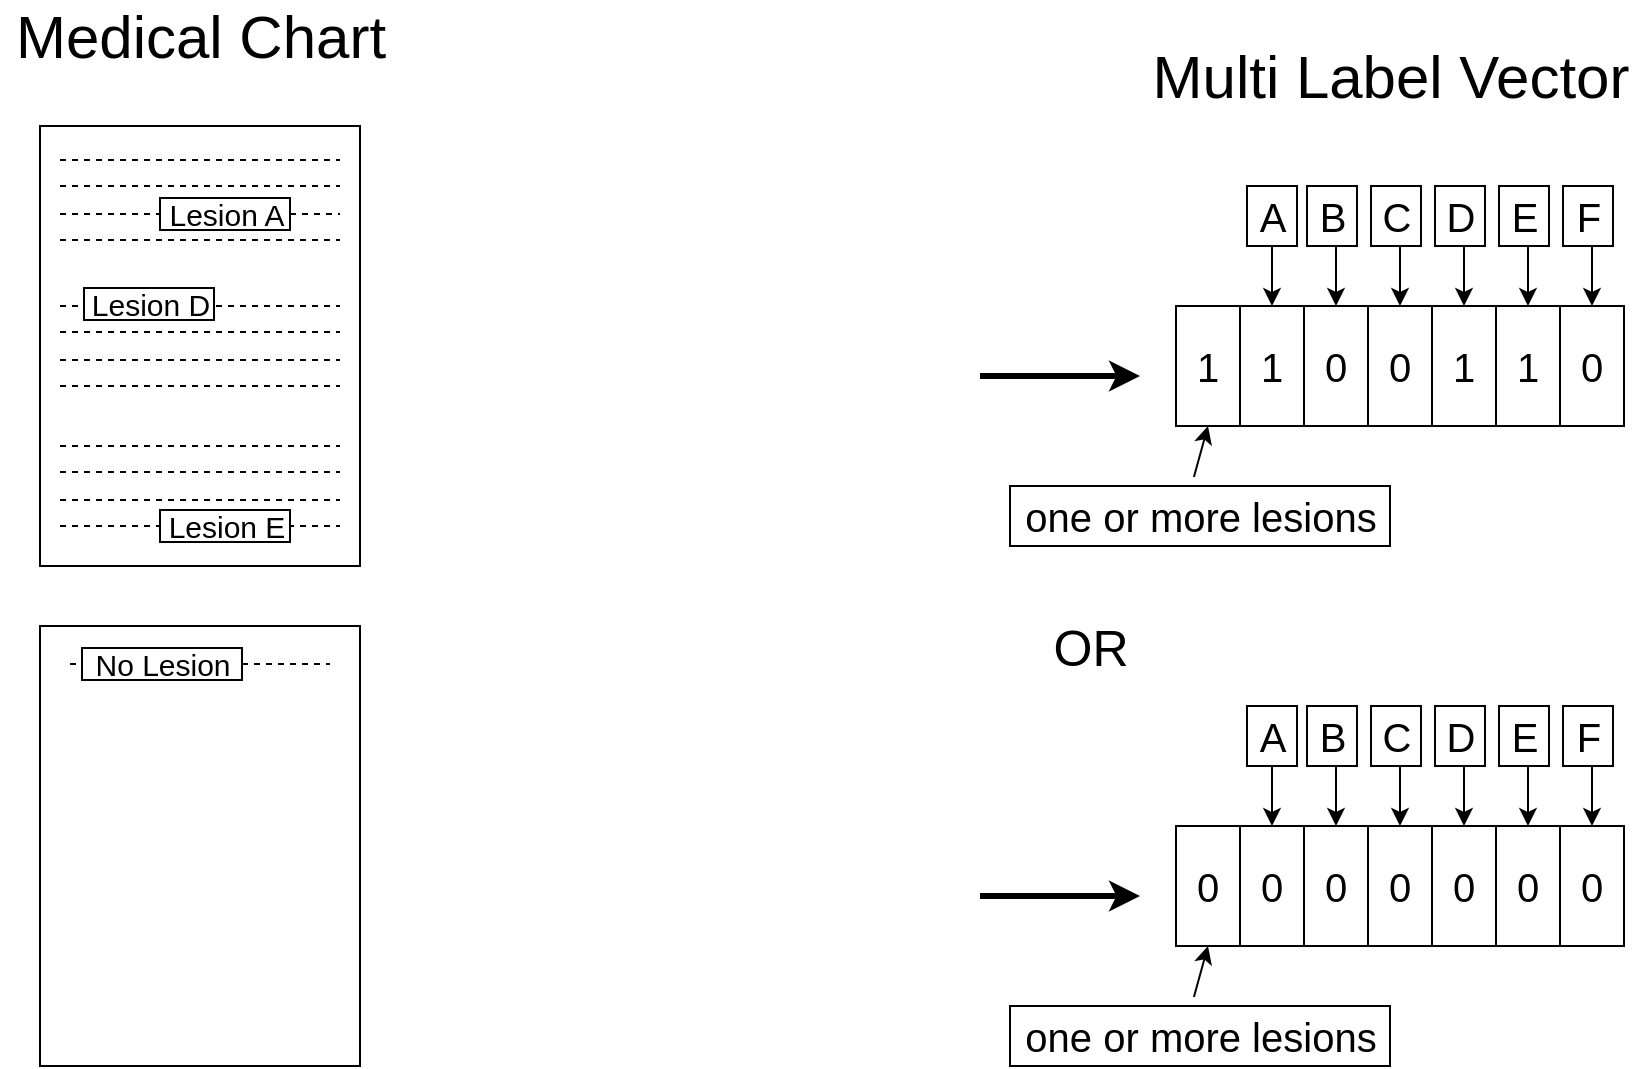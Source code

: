 <mxfile version="12.4.3" type="github" pages="1"><diagram id="EL3VpSMv7u9wMe-lOuKh" name="Page-1"><mxGraphModel dx="2029" dy="1274" grid="1" gridSize="10" guides="1" tooltips="1" connect="1" arrows="1" fold="1" page="1" pageScale="1" pageWidth="827" pageHeight="1169" math="0" shadow="0"><root><mxCell id="0"/><mxCell id="1" parent="0"/><mxCell id="x2icAH5Dcb5-Hj5fyPRV-1" value="&lt;font style=&quot;font-size: 30px&quot;&gt;Medical Chart&lt;/font&gt;" style="text;html=1;align=center;verticalAlign=middle;resizable=0;points=[];;autosize=1;" vertex="1" parent="1"><mxGeometry x="-200" y="20" width="200" height="30" as="geometry"/></mxCell><mxCell id="x2icAH5Dcb5-Hj5fyPRV-2" value="&lt;font style=&quot;font-size: 30px&quot;&gt;Multi Label Vector&lt;/font&gt;" style="text;html=1;align=center;verticalAlign=middle;resizable=0;points=[];;autosize=1;" vertex="1" parent="1"><mxGeometry x="370" y="40" width="250" height="30" as="geometry"/></mxCell><mxCell id="x2icAH5Dcb5-Hj5fyPRV-10" value="" style="endArrow=classic;html=1;strokeWidth=3;" edge="1" parent="1"><mxGeometry width="50" height="50" relative="1" as="geometry"><mxPoint x="290" y="205" as="sourcePoint"/><mxPoint x="370" y="205" as="targetPoint"/></mxGeometry></mxCell><mxCell id="x2icAH5Dcb5-Hj5fyPRV-11" value="&lt;font style=&quot;font-size: 20px&quot;&gt;one or more lesions&lt;/font&gt;" style="text;html=1;align=center;verticalAlign=middle;resizable=0;points=[];;autosize=1;strokeColor=#000000;" vertex="1" parent="1"><mxGeometry x="305" y="260" width="190" height="30" as="geometry"/></mxCell><mxCell id="x2icAH5Dcb5-Hj5fyPRV-12" value="&lt;font style=&quot;font-size: 20px&quot;&gt;1&lt;/font&gt;" style="rounded=0;whiteSpace=wrap;html=1;" vertex="1" parent="1"><mxGeometry x="388" y="170" width="32" height="60" as="geometry"/></mxCell><mxCell id="x2icAH5Dcb5-Hj5fyPRV-13" value="&lt;font style=&quot;font-size: 20px&quot;&gt;1&lt;/font&gt;" style="rounded=0;whiteSpace=wrap;html=1;" vertex="1" parent="1"><mxGeometry x="420" y="170" width="32" height="60" as="geometry"/></mxCell><mxCell id="x2icAH5Dcb5-Hj5fyPRV-14" value="&lt;font style=&quot;font-size: 20px&quot;&gt;0&lt;/font&gt;" style="rounded=0;whiteSpace=wrap;html=1;" vertex="1" parent="1"><mxGeometry x="452" y="170" width="32" height="60" as="geometry"/></mxCell><mxCell id="x2icAH5Dcb5-Hj5fyPRV-15" value="&lt;font style=&quot;font-size: 20px&quot;&gt;0&lt;/font&gt;" style="rounded=0;whiteSpace=wrap;html=1;" vertex="1" parent="1"><mxGeometry x="484" y="170" width="32" height="60" as="geometry"/></mxCell><mxCell id="x2icAH5Dcb5-Hj5fyPRV-16" value="&lt;font style=&quot;font-size: 20px&quot;&gt;1&lt;/font&gt;" style="rounded=0;whiteSpace=wrap;html=1;" vertex="1" parent="1"><mxGeometry x="516" y="170" width="32" height="60" as="geometry"/></mxCell><mxCell id="x2icAH5Dcb5-Hj5fyPRV-17" value="&lt;font style=&quot;font-size: 20px&quot;&gt;1&lt;/font&gt;" style="rounded=0;whiteSpace=wrap;html=1;" vertex="1" parent="1"><mxGeometry x="548" y="170" width="32" height="60" as="geometry"/></mxCell><mxCell id="x2icAH5Dcb5-Hj5fyPRV-18" value="&lt;font style=&quot;font-size: 20px&quot;&gt;0&lt;/font&gt;" style="rounded=0;whiteSpace=wrap;html=1;" vertex="1" parent="1"><mxGeometry x="580" y="170" width="32" height="60" as="geometry"/></mxCell><mxCell id="x2icAH5Dcb5-Hj5fyPRV-19" value="" style="endArrow=classic;html=1;strokeWidth=1;exitX=0.484;exitY=-0.15;exitDx=0;exitDy=0;exitPerimeter=0;entryX=0.5;entryY=1;entryDx=0;entryDy=0;" edge="1" parent="1" source="x2icAH5Dcb5-Hj5fyPRV-11" target="x2icAH5Dcb5-Hj5fyPRV-12"><mxGeometry width="50" height="50" relative="1" as="geometry"><mxPoint x="40" y="370" as="sourcePoint"/><mxPoint x="90" y="320" as="targetPoint"/></mxGeometry></mxCell><mxCell id="x2icAH5Dcb5-Hj5fyPRV-20" value="&lt;font style=&quot;font-size: 20px&quot;&gt;A&lt;/font&gt;" style="text;html=1;align=center;verticalAlign=middle;resizable=0;points=[];;autosize=1;strokeColor=#000000;" vertex="1" parent="1"><mxGeometry x="423.5" y="110" width="25" height="30" as="geometry"/></mxCell><mxCell id="x2icAH5Dcb5-Hj5fyPRV-21" value="" style="endArrow=classic;html=1;strokeWidth=1;" edge="1" parent="1"><mxGeometry width="50" height="50" relative="1" as="geometry"><mxPoint x="436" y="140" as="sourcePoint"/><mxPoint x="436" y="170" as="targetPoint"/></mxGeometry></mxCell><mxCell id="x2icAH5Dcb5-Hj5fyPRV-22" value="&lt;font style=&quot;font-size: 20px&quot;&gt;B&lt;/font&gt;" style="text;html=1;align=center;verticalAlign=middle;resizable=0;points=[];;autosize=1;strokeColor=#000000;" vertex="1" parent="1"><mxGeometry x="453.5" y="110" width="25" height="30" as="geometry"/></mxCell><mxCell id="x2icAH5Dcb5-Hj5fyPRV-23" value="" style="endArrow=classic;html=1;strokeWidth=1;" edge="1" parent="1"><mxGeometry width="50" height="50" relative="1" as="geometry"><mxPoint x="468" y="140" as="sourcePoint"/><mxPoint x="468" y="170" as="targetPoint"/></mxGeometry></mxCell><mxCell id="x2icAH5Dcb5-Hj5fyPRV-24" value="&lt;font style=&quot;font-size: 20px&quot;&gt;C&lt;/font&gt;" style="text;html=1;align=center;verticalAlign=middle;resizable=0;points=[];;autosize=1;strokeColor=#000000;" vertex="1" parent="1"><mxGeometry x="485.5" y="110" width="25" height="30" as="geometry"/></mxCell><mxCell id="x2icAH5Dcb5-Hj5fyPRV-25" value="" style="endArrow=classic;html=1;strokeWidth=1;" edge="1" parent="1"><mxGeometry width="50" height="50" relative="1" as="geometry"><mxPoint x="500" y="140" as="sourcePoint"/><mxPoint x="500" y="170" as="targetPoint"/></mxGeometry></mxCell><mxCell id="x2icAH5Dcb5-Hj5fyPRV-26" value="&lt;font style=&quot;font-size: 20px&quot;&gt;D&lt;/font&gt;" style="text;html=1;align=center;verticalAlign=middle;resizable=0;points=[];;autosize=1;strokeColor=#000000;" vertex="1" parent="1"><mxGeometry x="517.5" y="110" width="25" height="30" as="geometry"/></mxCell><mxCell id="x2icAH5Dcb5-Hj5fyPRV-27" value="" style="endArrow=classic;html=1;strokeWidth=1;" edge="1" parent="1"><mxGeometry width="50" height="50" relative="1" as="geometry"><mxPoint x="532" y="140" as="sourcePoint"/><mxPoint x="532" y="170" as="targetPoint"/></mxGeometry></mxCell><mxCell id="x2icAH5Dcb5-Hj5fyPRV-28" value="&lt;font style=&quot;font-size: 20px&quot;&gt;E&lt;/font&gt;" style="text;html=1;align=center;verticalAlign=middle;resizable=0;points=[];;autosize=1;strokeColor=#000000;" vertex="1" parent="1"><mxGeometry x="549.5" y="110" width="25" height="30" as="geometry"/></mxCell><mxCell id="x2icAH5Dcb5-Hj5fyPRV-29" value="" style="endArrow=classic;html=1;strokeWidth=1;" edge="1" parent="1"><mxGeometry width="50" height="50" relative="1" as="geometry"><mxPoint x="564" y="140" as="sourcePoint"/><mxPoint x="564" y="170" as="targetPoint"/></mxGeometry></mxCell><mxCell id="x2icAH5Dcb5-Hj5fyPRV-30" value="&lt;font style=&quot;font-size: 20px&quot;&gt;F&lt;/font&gt;" style="text;html=1;align=center;verticalAlign=middle;resizable=0;points=[];;autosize=1;strokeColor=#000000;" vertex="1" parent="1"><mxGeometry x="581.5" y="110" width="25" height="30" as="geometry"/></mxCell><mxCell id="x2icAH5Dcb5-Hj5fyPRV-31" value="" style="endArrow=classic;html=1;strokeWidth=1;" edge="1" parent="1"><mxGeometry width="50" height="50" relative="1" as="geometry"><mxPoint x="596" y="140" as="sourcePoint"/><mxPoint x="596" y="170" as="targetPoint"/></mxGeometry></mxCell><mxCell id="x2icAH5Dcb5-Hj5fyPRV-32" value="&lt;font style=&quot;font-size: 25px&quot;&gt;OR&lt;/font&gt;" style="text;html=1;align=center;verticalAlign=middle;resizable=0;points=[];;autosize=1;" vertex="1" parent="1"><mxGeometry x="320" y="330" width="50" height="20" as="geometry"/></mxCell><mxCell id="x2icAH5Dcb5-Hj5fyPRV-36" value="" style="endArrow=classic;html=1;strokeWidth=3;" edge="1" parent="1"><mxGeometry width="50" height="50" relative="1" as="geometry"><mxPoint x="290" y="465" as="sourcePoint"/><mxPoint x="370" y="465" as="targetPoint"/></mxGeometry></mxCell><mxCell id="x2icAH5Dcb5-Hj5fyPRV-37" value="&lt;font style=&quot;font-size: 20px&quot;&gt;one or more lesions&lt;/font&gt;" style="text;html=1;align=center;verticalAlign=middle;resizable=0;points=[];;autosize=1;strokeColor=#000000;" vertex="1" parent="1"><mxGeometry x="305" y="520" width="190" height="30" as="geometry"/></mxCell><mxCell id="x2icAH5Dcb5-Hj5fyPRV-38" value="&lt;font style=&quot;font-size: 20px&quot;&gt;0&lt;/font&gt;" style="rounded=0;whiteSpace=wrap;html=1;" vertex="1" parent="1"><mxGeometry x="388" y="430" width="32" height="60" as="geometry"/></mxCell><mxCell id="x2icAH5Dcb5-Hj5fyPRV-39" value="&lt;font style=&quot;font-size: 20px&quot;&gt;0&lt;/font&gt;" style="rounded=0;whiteSpace=wrap;html=1;" vertex="1" parent="1"><mxGeometry x="420" y="430" width="32" height="60" as="geometry"/></mxCell><mxCell id="x2icAH5Dcb5-Hj5fyPRV-40" value="&lt;font style=&quot;font-size: 20px&quot;&gt;0&lt;/font&gt;" style="rounded=0;whiteSpace=wrap;html=1;" vertex="1" parent="1"><mxGeometry x="452" y="430" width="32" height="60" as="geometry"/></mxCell><mxCell id="x2icAH5Dcb5-Hj5fyPRV-41" value="&lt;font style=&quot;font-size: 20px&quot;&gt;0&lt;/font&gt;" style="rounded=0;whiteSpace=wrap;html=1;" vertex="1" parent="1"><mxGeometry x="484" y="430" width="32" height="60" as="geometry"/></mxCell><mxCell id="x2icAH5Dcb5-Hj5fyPRV-42" value="&lt;font style=&quot;font-size: 20px&quot;&gt;0&lt;/font&gt;" style="rounded=0;whiteSpace=wrap;html=1;" vertex="1" parent="1"><mxGeometry x="516" y="430" width="32" height="60" as="geometry"/></mxCell><mxCell id="x2icAH5Dcb5-Hj5fyPRV-43" value="&lt;font style=&quot;font-size: 20px&quot;&gt;0&lt;/font&gt;" style="rounded=0;whiteSpace=wrap;html=1;" vertex="1" parent="1"><mxGeometry x="548" y="430" width="32" height="60" as="geometry"/></mxCell><mxCell id="x2icAH5Dcb5-Hj5fyPRV-44" value="&lt;font style=&quot;font-size: 20px&quot;&gt;0&lt;/font&gt;" style="rounded=0;whiteSpace=wrap;html=1;" vertex="1" parent="1"><mxGeometry x="580" y="430" width="32" height="60" as="geometry"/></mxCell><mxCell id="x2icAH5Dcb5-Hj5fyPRV-45" value="" style="endArrow=classic;html=1;strokeWidth=1;exitX=0.484;exitY=-0.15;exitDx=0;exitDy=0;exitPerimeter=0;entryX=0.5;entryY=1;entryDx=0;entryDy=0;" edge="1" parent="1" source="x2icAH5Dcb5-Hj5fyPRV-37" target="x2icAH5Dcb5-Hj5fyPRV-38"><mxGeometry width="50" height="50" relative="1" as="geometry"><mxPoint x="40" y="630" as="sourcePoint"/><mxPoint x="90" y="580" as="targetPoint"/></mxGeometry></mxCell><mxCell id="x2icAH5Dcb5-Hj5fyPRV-46" value="&lt;font style=&quot;font-size: 20px&quot;&gt;A&lt;/font&gt;" style="text;html=1;align=center;verticalAlign=middle;resizable=0;points=[];;autosize=1;strokeColor=#000000;" vertex="1" parent="1"><mxGeometry x="423.5" y="370" width="25" height="30" as="geometry"/></mxCell><mxCell id="x2icAH5Dcb5-Hj5fyPRV-47" value="" style="endArrow=classic;html=1;strokeWidth=1;" edge="1" parent="1"><mxGeometry width="50" height="50" relative="1" as="geometry"><mxPoint x="436" y="400" as="sourcePoint"/><mxPoint x="436" y="430" as="targetPoint"/></mxGeometry></mxCell><mxCell id="x2icAH5Dcb5-Hj5fyPRV-48" value="&lt;font style=&quot;font-size: 20px&quot;&gt;B&lt;/font&gt;" style="text;html=1;align=center;verticalAlign=middle;resizable=0;points=[];;autosize=1;strokeColor=#000000;" vertex="1" parent="1"><mxGeometry x="453.5" y="370" width="25" height="30" as="geometry"/></mxCell><mxCell id="x2icAH5Dcb5-Hj5fyPRV-49" value="" style="endArrow=classic;html=1;strokeWidth=1;" edge="1" parent="1"><mxGeometry width="50" height="50" relative="1" as="geometry"><mxPoint x="468" y="400" as="sourcePoint"/><mxPoint x="468" y="430" as="targetPoint"/></mxGeometry></mxCell><mxCell id="x2icAH5Dcb5-Hj5fyPRV-50" value="&lt;font style=&quot;font-size: 20px&quot;&gt;C&lt;/font&gt;" style="text;html=1;align=center;verticalAlign=middle;resizable=0;points=[];;autosize=1;strokeColor=#000000;" vertex="1" parent="1"><mxGeometry x="485.5" y="370" width="25" height="30" as="geometry"/></mxCell><mxCell id="x2icAH5Dcb5-Hj5fyPRV-51" value="" style="endArrow=classic;html=1;strokeWidth=1;" edge="1" parent="1"><mxGeometry width="50" height="50" relative="1" as="geometry"><mxPoint x="500" y="400" as="sourcePoint"/><mxPoint x="500" y="430" as="targetPoint"/></mxGeometry></mxCell><mxCell id="x2icAH5Dcb5-Hj5fyPRV-52" value="&lt;font style=&quot;font-size: 20px&quot;&gt;D&lt;/font&gt;" style="text;html=1;align=center;verticalAlign=middle;resizable=0;points=[];;autosize=1;strokeColor=#000000;" vertex="1" parent="1"><mxGeometry x="517.5" y="370" width="25" height="30" as="geometry"/></mxCell><mxCell id="x2icAH5Dcb5-Hj5fyPRV-53" value="" style="endArrow=classic;html=1;strokeWidth=1;" edge="1" parent="1"><mxGeometry width="50" height="50" relative="1" as="geometry"><mxPoint x="532" y="400" as="sourcePoint"/><mxPoint x="532" y="430" as="targetPoint"/></mxGeometry></mxCell><mxCell id="x2icAH5Dcb5-Hj5fyPRV-54" value="&lt;font style=&quot;font-size: 20px&quot;&gt;E&lt;/font&gt;" style="text;html=1;align=center;verticalAlign=middle;resizable=0;points=[];;autosize=1;strokeColor=#000000;" vertex="1" parent="1"><mxGeometry x="549.5" y="370" width="25" height="30" as="geometry"/></mxCell><mxCell id="x2icAH5Dcb5-Hj5fyPRV-55" value="" style="endArrow=classic;html=1;strokeWidth=1;" edge="1" parent="1"><mxGeometry width="50" height="50" relative="1" as="geometry"><mxPoint x="564" y="400" as="sourcePoint"/><mxPoint x="564" y="430" as="targetPoint"/></mxGeometry></mxCell><mxCell id="x2icAH5Dcb5-Hj5fyPRV-56" value="&lt;font style=&quot;font-size: 20px&quot;&gt;F&lt;/font&gt;" style="text;html=1;align=center;verticalAlign=middle;resizable=0;points=[];;autosize=1;strokeColor=#000000;" vertex="1" parent="1"><mxGeometry x="581.5" y="370" width="25" height="30" as="geometry"/></mxCell><mxCell id="x2icAH5Dcb5-Hj5fyPRV-57" value="" style="endArrow=classic;html=1;strokeWidth=1;" edge="1" parent="1"><mxGeometry width="50" height="50" relative="1" as="geometry"><mxPoint x="596" y="400" as="sourcePoint"/><mxPoint x="596" y="430" as="targetPoint"/></mxGeometry></mxCell><mxCell id="x2icAH5Dcb5-Hj5fyPRV-58" value="" style="rounded=0;whiteSpace=wrap;html=1;" vertex="1" parent="1"><mxGeometry x="-180" y="80" width="160" height="220" as="geometry"/></mxCell><mxCell id="x2icAH5Dcb5-Hj5fyPRV-59" value="" style="endArrow=none;html=1;dashed=1;" edge="1" parent="1"><mxGeometry width="50" height="50" relative="1" as="geometry"><mxPoint x="-170" y="97" as="sourcePoint"/><mxPoint x="-30" y="97" as="targetPoint"/></mxGeometry></mxCell><mxCell id="x2icAH5Dcb5-Hj5fyPRV-60" value="" style="endArrow=none;html=1;dashed=1;" edge="1" parent="1"><mxGeometry width="50" height="50" relative="1" as="geometry"><mxPoint x="-170" y="110" as="sourcePoint"/><mxPoint x="-30" y="110" as="targetPoint"/></mxGeometry></mxCell><mxCell id="x2icAH5Dcb5-Hj5fyPRV-61" value="" style="endArrow=none;html=1;dashed=1;" edge="1" parent="1" source="x2icAH5Dcb5-Hj5fyPRV-71"><mxGeometry width="50" height="50" relative="1" as="geometry"><mxPoint x="-170" y="124" as="sourcePoint"/><mxPoint x="-30" y="124" as="targetPoint"/></mxGeometry></mxCell><mxCell id="x2icAH5Dcb5-Hj5fyPRV-62" value="" style="endArrow=none;html=1;dashed=1;" edge="1" parent="1"><mxGeometry width="50" height="50" relative="1" as="geometry"><mxPoint x="-170" y="137" as="sourcePoint"/><mxPoint x="-30" y="137" as="targetPoint"/></mxGeometry></mxCell><mxCell id="x2icAH5Dcb5-Hj5fyPRV-63" value="" style="endArrow=none;html=1;dashed=1;" edge="1" parent="1"><mxGeometry width="50" height="50" relative="1" as="geometry"><mxPoint x="-170" y="170" as="sourcePoint"/><mxPoint x="-30" y="170" as="targetPoint"/></mxGeometry></mxCell><mxCell id="x2icAH5Dcb5-Hj5fyPRV-64" value="" style="endArrow=none;html=1;dashed=1;" edge="1" parent="1"><mxGeometry width="50" height="50" relative="1" as="geometry"><mxPoint x="-170" y="183" as="sourcePoint"/><mxPoint x="-30" y="183" as="targetPoint"/></mxGeometry></mxCell><mxCell id="x2icAH5Dcb5-Hj5fyPRV-65" value="" style="endArrow=none;html=1;dashed=1;" edge="1" parent="1"><mxGeometry width="50" height="50" relative="1" as="geometry"><mxPoint x="-170" y="197" as="sourcePoint"/><mxPoint x="-30" y="197" as="targetPoint"/></mxGeometry></mxCell><mxCell id="x2icAH5Dcb5-Hj5fyPRV-66" value="" style="endArrow=none;html=1;dashed=1;" edge="1" parent="1"><mxGeometry width="50" height="50" relative="1" as="geometry"><mxPoint x="-170" y="210" as="sourcePoint"/><mxPoint x="-30" y="210" as="targetPoint"/></mxGeometry></mxCell><mxCell id="x2icAH5Dcb5-Hj5fyPRV-67" value="" style="endArrow=none;html=1;dashed=1;" edge="1" parent="1"><mxGeometry width="50" height="50" relative="1" as="geometry"><mxPoint x="-170" y="240" as="sourcePoint"/><mxPoint x="-30" y="240" as="targetPoint"/></mxGeometry></mxCell><mxCell id="x2icAH5Dcb5-Hj5fyPRV-68" value="" style="endArrow=none;html=1;dashed=1;" edge="1" parent="1"><mxGeometry width="50" height="50" relative="1" as="geometry"><mxPoint x="-170" y="253" as="sourcePoint"/><mxPoint x="-30" y="253" as="targetPoint"/></mxGeometry></mxCell><mxCell id="x2icAH5Dcb5-Hj5fyPRV-69" value="" style="endArrow=none;html=1;dashed=1;" edge="1" parent="1"><mxGeometry width="50" height="50" relative="1" as="geometry"><mxPoint x="-170" y="267" as="sourcePoint"/><mxPoint x="-30" y="267" as="targetPoint"/></mxGeometry></mxCell><mxCell id="x2icAH5Dcb5-Hj5fyPRV-70" value="" style="endArrow=none;html=1;dashed=1;" edge="1" parent="1"><mxGeometry width="50" height="50" relative="1" as="geometry"><mxPoint x="-170" y="280" as="sourcePoint"/><mxPoint x="-30" y="280" as="targetPoint"/></mxGeometry></mxCell><mxCell id="x2icAH5Dcb5-Hj5fyPRV-71" value="&lt;font style=&quot;font-size: 15px&quot;&gt;Lesion A&lt;/font&gt;" style="text;html=1;align=center;verticalAlign=middle;resizable=0;points=[];;autosize=1;strokeColor=#000000;fillColor=#ffffff;" vertex="1" parent="1"><mxGeometry x="-120" y="116" width="65" height="16" as="geometry"/></mxCell><mxCell id="x2icAH5Dcb5-Hj5fyPRV-72" value="" style="endArrow=none;html=1;dashed=1;" edge="1" parent="1" target="x2icAH5Dcb5-Hj5fyPRV-71"><mxGeometry width="50" height="50" relative="1" as="geometry"><mxPoint x="-170" y="124" as="sourcePoint"/><mxPoint x="-30" y="124" as="targetPoint"/></mxGeometry></mxCell><mxCell id="x2icAH5Dcb5-Hj5fyPRV-74" value="&lt;font style=&quot;font-size: 15px&quot;&gt;Lesion D&lt;/font&gt;" style="text;html=1;align=center;verticalAlign=middle;resizable=0;points=[];;autosize=1;strokeColor=#000000;fillColor=#ffffff;" vertex="1" parent="1"><mxGeometry x="-158" y="161" width="65" height="16" as="geometry"/></mxCell><mxCell id="x2icAH5Dcb5-Hj5fyPRV-75" value="&lt;font style=&quot;font-size: 15px&quot;&gt;Lesion E&lt;/font&gt;" style="text;html=1;align=center;verticalAlign=middle;resizable=0;points=[];;autosize=1;strokeColor=#000000;fillColor=#ffffff;" vertex="1" parent="1"><mxGeometry x="-120" y="272" width="65" height="16" as="geometry"/></mxCell><mxCell id="x2icAH5Dcb5-Hj5fyPRV-78" value="" style="rounded=0;whiteSpace=wrap;html=1;" vertex="1" parent="1"><mxGeometry x="-180" y="330" width="160" height="220" as="geometry"/></mxCell><mxCell id="x2icAH5Dcb5-Hj5fyPRV-98" value="" style="endArrow=none;html=1;dashed=1;" edge="1" parent="1" source="x2icAH5Dcb5-Hj5fyPRV-96"><mxGeometry width="50" height="50" relative="1" as="geometry"><mxPoint x="-165" y="349" as="sourcePoint"/><mxPoint x="-35" y="349" as="targetPoint"/></mxGeometry></mxCell><mxCell id="x2icAH5Dcb5-Hj5fyPRV-96" value="&lt;font style=&quot;font-size: 15px&quot;&gt;No Lesion&lt;/font&gt;" style="text;html=1;align=center;verticalAlign=middle;resizable=0;points=[];;autosize=1;strokeColor=#000000;fillColor=#ffffff;" vertex="1" parent="1"><mxGeometry x="-159" y="341" width="80" height="16" as="geometry"/></mxCell><mxCell id="x2icAH5Dcb5-Hj5fyPRV-99" value="" style="endArrow=none;html=1;dashed=1;" edge="1" parent="1" target="x2icAH5Dcb5-Hj5fyPRV-96"><mxGeometry width="50" height="50" relative="1" as="geometry"><mxPoint x="-165" y="349" as="sourcePoint"/><mxPoint x="-35" y="349" as="targetPoint"/></mxGeometry></mxCell></root></mxGraphModel></diagram></mxfile>